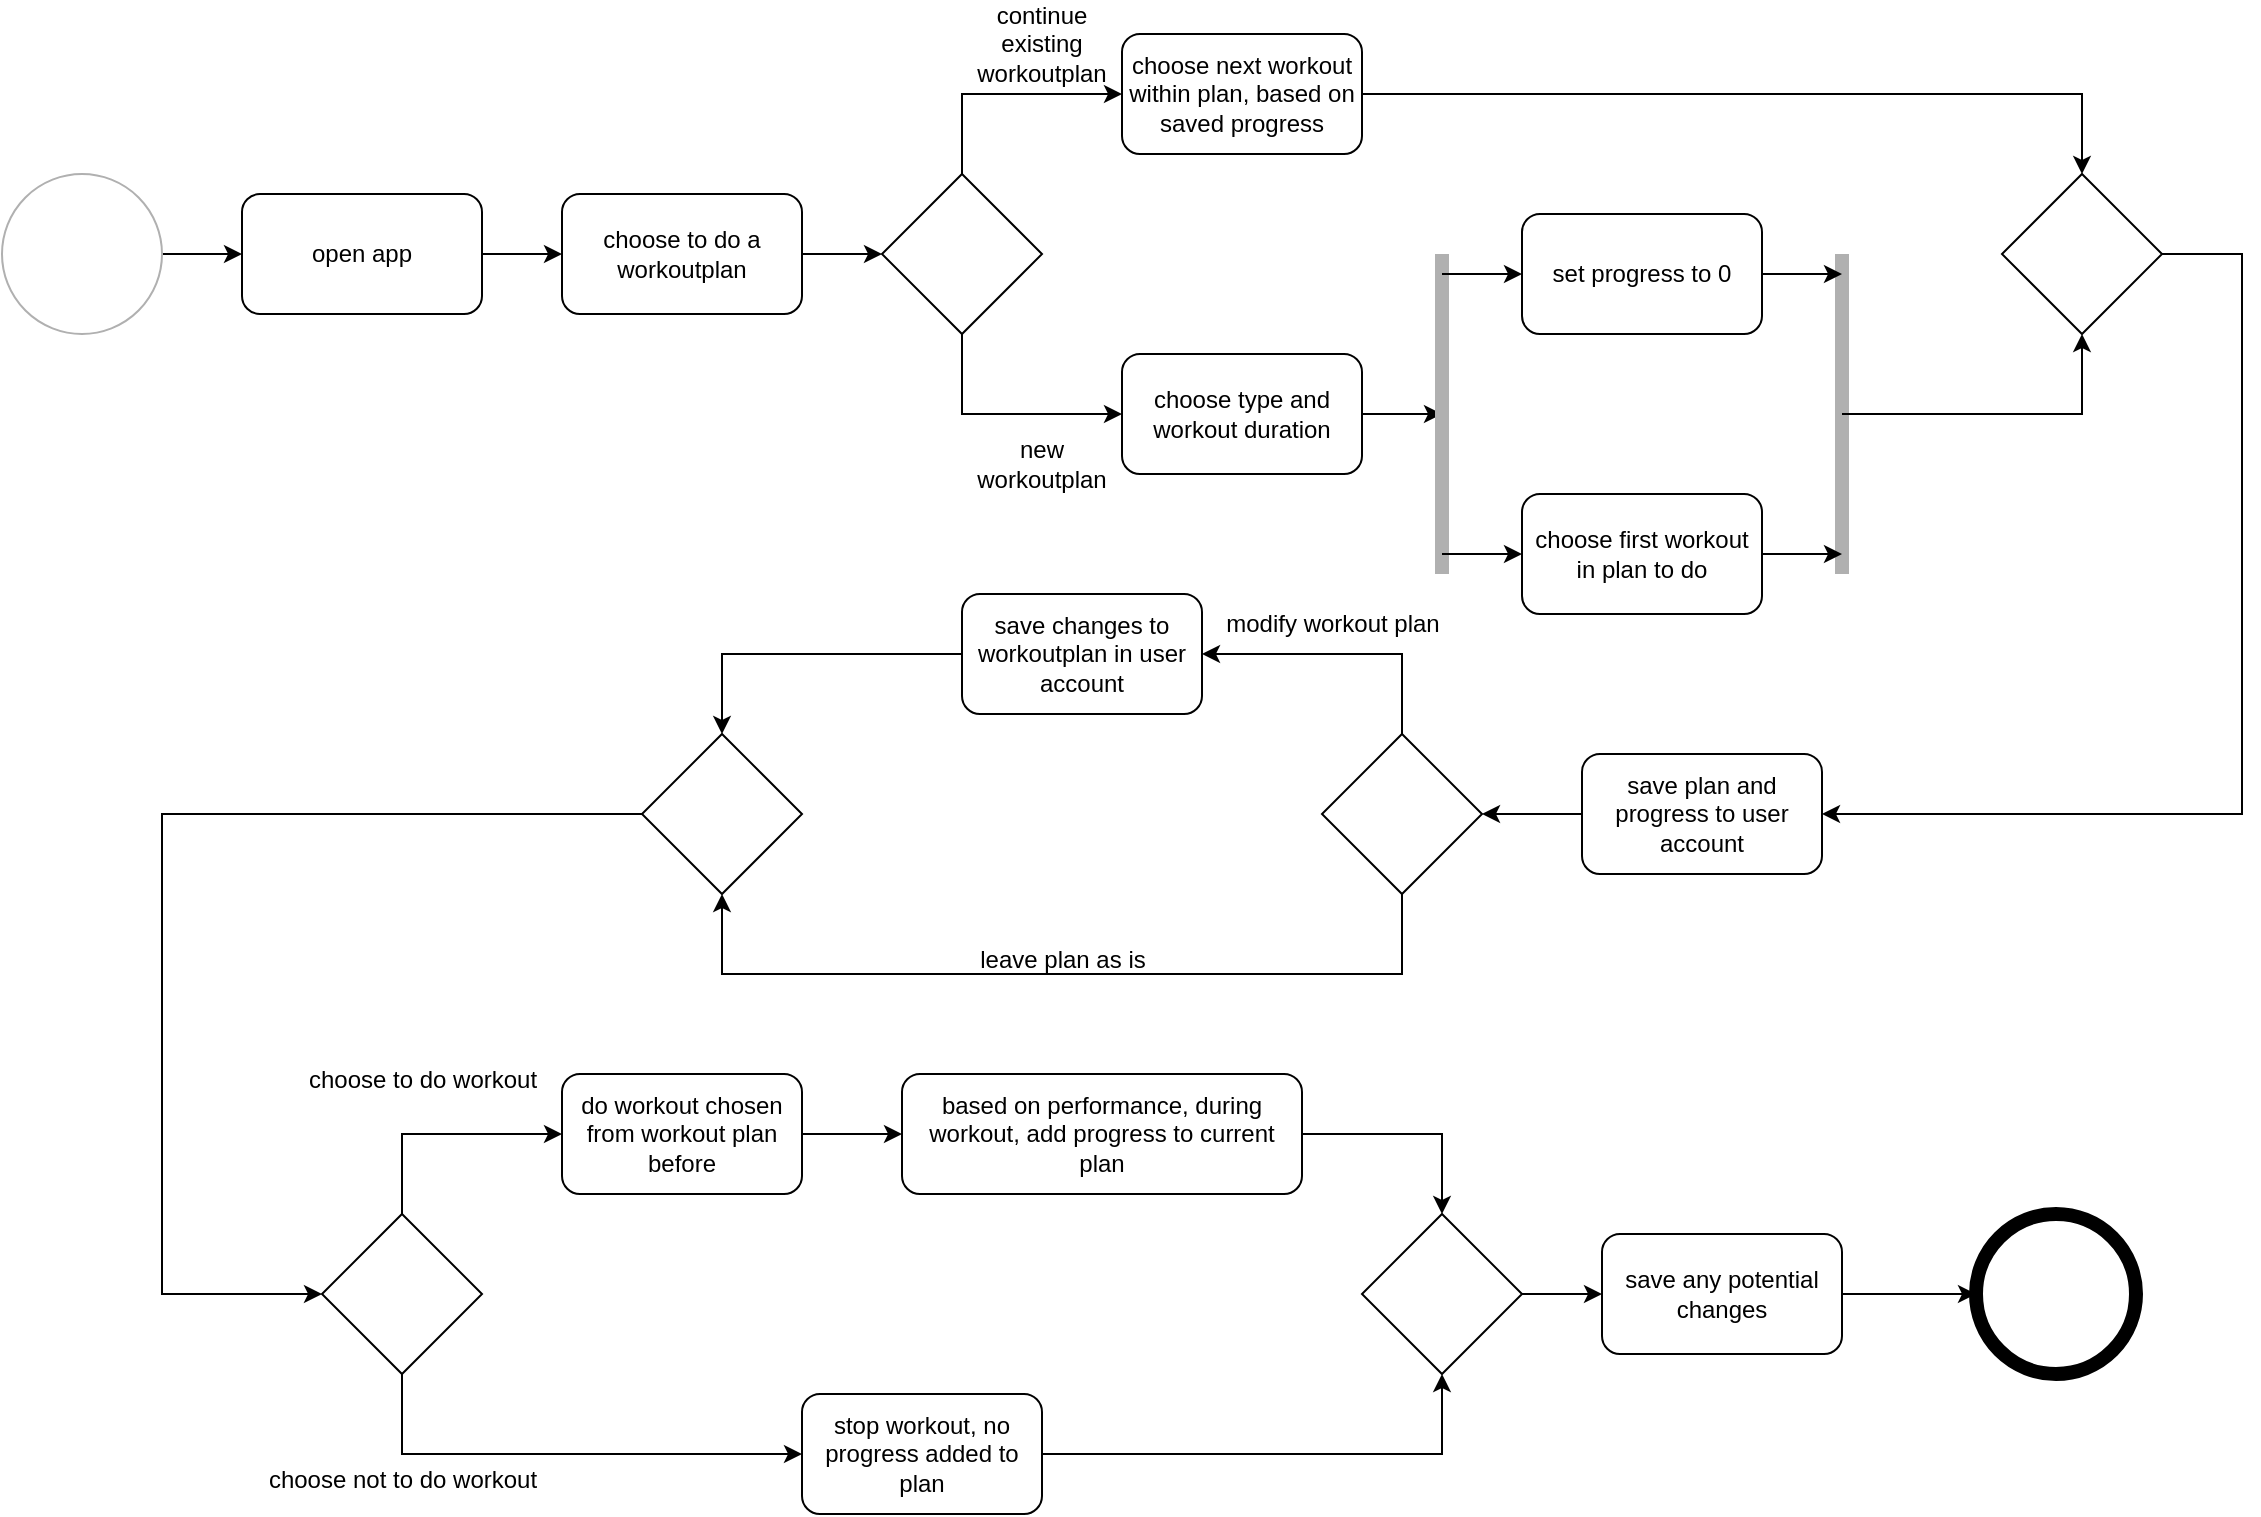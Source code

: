 <mxfile version="24.7.16">
  <diagram name="Pagina-1" id="L05xm2cFWZQFehzoaBD_">
    <mxGraphModel dx="2336" dy="777" grid="1" gridSize="10" guides="1" tooltips="1" connect="1" arrows="1" fold="1" page="1" pageScale="1" pageWidth="827" pageHeight="1169" background="none" math="0" shadow="0">
      <root>
        <mxCell id="0" />
        <mxCell id="1" parent="0" />
        <mxCell id="vVtvM1cFH9nauGQjWRPZ-2" style="edgeStyle=orthogonalEdgeStyle;rounded=0;orthogonalLoop=1;jettySize=auto;html=1;" edge="1" parent="1" source="vVtvM1cFH9nauGQjWRPZ-1" target="vVtvM1cFH9nauGQjWRPZ-3">
          <mxGeometry relative="1" as="geometry">
            <mxPoint x="120" y="160" as="targetPoint" />
          </mxGeometry>
        </mxCell>
        <mxCell id="vVtvM1cFH9nauGQjWRPZ-1" value="" style="ellipse;whiteSpace=wrap;html=1;aspect=fixed;strokeColor=#B0B0B0;" vertex="1" parent="1">
          <mxGeometry x="-160" y="120" width="80" height="80" as="geometry" />
        </mxCell>
        <mxCell id="vVtvM1cFH9nauGQjWRPZ-47" style="edgeStyle=orthogonalEdgeStyle;rounded=0;orthogonalLoop=1;jettySize=auto;html=1;entryX=0;entryY=0.5;entryDx=0;entryDy=0;" edge="1" parent="1" source="vVtvM1cFH9nauGQjWRPZ-3" target="vVtvM1cFH9nauGQjWRPZ-46">
          <mxGeometry relative="1" as="geometry" />
        </mxCell>
        <mxCell id="vVtvM1cFH9nauGQjWRPZ-3" value="open app" style="rounded=1;whiteSpace=wrap;html=1;" vertex="1" parent="1">
          <mxGeometry x="-40" y="130" width="120" height="60" as="geometry" />
        </mxCell>
        <mxCell id="vVtvM1cFH9nauGQjWRPZ-7" style="edgeStyle=orthogonalEdgeStyle;rounded=0;orthogonalLoop=1;jettySize=auto;html=1;" edge="1" parent="1" source="vVtvM1cFH9nauGQjWRPZ-6">
          <mxGeometry relative="1" as="geometry">
            <mxPoint x="400" y="80" as="targetPoint" />
            <Array as="points">
              <mxPoint x="320" y="80" />
              <mxPoint x="321" y="80" />
            </Array>
          </mxGeometry>
        </mxCell>
        <mxCell id="vVtvM1cFH9nauGQjWRPZ-8" style="edgeStyle=orthogonalEdgeStyle;rounded=0;orthogonalLoop=1;jettySize=auto;html=1;" edge="1" parent="1" source="vVtvM1cFH9nauGQjWRPZ-6">
          <mxGeometry relative="1" as="geometry">
            <mxPoint x="400" y="240" as="targetPoint" />
            <Array as="points">
              <mxPoint x="320" y="240" />
            </Array>
          </mxGeometry>
        </mxCell>
        <mxCell id="vVtvM1cFH9nauGQjWRPZ-6" value="" style="rhombus;whiteSpace=wrap;html=1;" vertex="1" parent="1">
          <mxGeometry x="280" y="120" width="80" height="80" as="geometry" />
        </mxCell>
        <mxCell id="vVtvM1cFH9nauGQjWRPZ-9" value="choose next workout within plan, based on saved progress" style="rounded=1;whiteSpace=wrap;html=1;" vertex="1" parent="1">
          <mxGeometry x="400" y="50" width="120" height="60" as="geometry" />
        </mxCell>
        <mxCell id="vVtvM1cFH9nauGQjWRPZ-15" style="edgeStyle=orthogonalEdgeStyle;rounded=0;orthogonalLoop=1;jettySize=auto;html=1;" edge="1" parent="1" source="vVtvM1cFH9nauGQjWRPZ-10">
          <mxGeometry relative="1" as="geometry">
            <mxPoint x="560" y="240" as="targetPoint" />
          </mxGeometry>
        </mxCell>
        <mxCell id="vVtvM1cFH9nauGQjWRPZ-10" value="choose type and workout duration" style="rounded=1;whiteSpace=wrap;html=1;" vertex="1" parent="1">
          <mxGeometry x="400" y="210" width="120" height="60" as="geometry" />
        </mxCell>
        <mxCell id="vVtvM1cFH9nauGQjWRPZ-11" value="new workoutplan" style="text;html=1;align=center;verticalAlign=middle;whiteSpace=wrap;rounded=0;" vertex="1" parent="1">
          <mxGeometry x="330" y="250" width="60" height="30" as="geometry" />
        </mxCell>
        <mxCell id="vVtvM1cFH9nauGQjWRPZ-12" value="continue existing workoutplan" style="text;html=1;align=center;verticalAlign=middle;whiteSpace=wrap;rounded=0;" vertex="1" parent="1">
          <mxGeometry x="330" y="40" width="60" height="30" as="geometry" />
        </mxCell>
        <mxCell id="vVtvM1cFH9nauGQjWRPZ-17" value="" style="rhombus;whiteSpace=wrap;html=1;" vertex="1" parent="1">
          <mxGeometry x="840" y="120" width="80" height="80" as="geometry" />
        </mxCell>
        <mxCell id="vVtvM1cFH9nauGQjWRPZ-32" style="edgeStyle=orthogonalEdgeStyle;rounded=0;orthogonalLoop=1;jettySize=auto;html=1;entryX=1;entryY=0.5;entryDx=0;entryDy=0;" edge="1" parent="1" source="vVtvM1cFH9nauGQjWRPZ-24" target="vVtvM1cFH9nauGQjWRPZ-31">
          <mxGeometry relative="1" as="geometry" />
        </mxCell>
        <mxCell id="vVtvM1cFH9nauGQjWRPZ-24" value="save plan and progress to user account" style="rounded=1;whiteSpace=wrap;html=1;" vertex="1" parent="1">
          <mxGeometry x="630" y="410" width="120" height="60" as="geometry" />
        </mxCell>
        <mxCell id="vVtvM1cFH9nauGQjWRPZ-69" style="edgeStyle=orthogonalEdgeStyle;rounded=0;orthogonalLoop=1;jettySize=auto;html=1;entryX=0.5;entryY=0;entryDx=0;entryDy=0;" edge="1" parent="1" source="vVtvM1cFH9nauGQjWRPZ-26" target="vVtvM1cFH9nauGQjWRPZ-68">
          <mxGeometry relative="1" as="geometry" />
        </mxCell>
        <mxCell id="vVtvM1cFH9nauGQjWRPZ-26" value="based on performance, during workout, add progress to current plan" style="rounded=1;whiteSpace=wrap;html=1;" vertex="1" parent="1">
          <mxGeometry x="290" y="570" width="200" height="60" as="geometry" />
        </mxCell>
        <mxCell id="vVtvM1cFH9nauGQjWRPZ-30" style="edgeStyle=orthogonalEdgeStyle;rounded=0;orthogonalLoop=1;jettySize=auto;html=1;" edge="1" parent="1" source="vVtvM1cFH9nauGQjWRPZ-28" target="vVtvM1cFH9nauGQjWRPZ-26">
          <mxGeometry relative="1" as="geometry" />
        </mxCell>
        <mxCell id="vVtvM1cFH9nauGQjWRPZ-28" value="do workout chosen from workout plan before" style="rounded=1;whiteSpace=wrap;html=1;" vertex="1" parent="1">
          <mxGeometry x="120" y="570" width="120" height="60" as="geometry" />
        </mxCell>
        <mxCell id="vVtvM1cFH9nauGQjWRPZ-31" value="" style="rhombus;whiteSpace=wrap;html=1;" vertex="1" parent="1">
          <mxGeometry x="500" y="400" width="80" height="80" as="geometry" />
        </mxCell>
        <mxCell id="vVtvM1cFH9nauGQjWRPZ-33" value="save changes to workoutplan in user account" style="rounded=1;whiteSpace=wrap;html=1;" vertex="1" parent="1">
          <mxGeometry x="320" y="330" width="120" height="60" as="geometry" />
        </mxCell>
        <mxCell id="vVtvM1cFH9nauGQjWRPZ-34" value="" style="rhombus;whiteSpace=wrap;html=1;" vertex="1" parent="1">
          <mxGeometry x="160" y="400" width="80" height="80" as="geometry" />
        </mxCell>
        <mxCell id="vVtvM1cFH9nauGQjWRPZ-37" value="" style="endArrow=classic;html=1;rounded=0;exitX=0.5;exitY=0;exitDx=0;exitDy=0;entryX=1;entryY=0.5;entryDx=0;entryDy=0;" edge="1" parent="1" source="vVtvM1cFH9nauGQjWRPZ-31" target="vVtvM1cFH9nauGQjWRPZ-33">
          <mxGeometry width="50" height="50" relative="1" as="geometry">
            <mxPoint x="540" y="390" as="sourcePoint" />
            <mxPoint x="440" y="280" as="targetPoint" />
            <Array as="points">
              <mxPoint x="540" y="360" />
            </Array>
          </mxGeometry>
        </mxCell>
        <mxCell id="vVtvM1cFH9nauGQjWRPZ-38" value="" style="endArrow=classic;html=1;rounded=0;exitX=0;exitY=0.5;exitDx=0;exitDy=0;entryX=0.5;entryY=0;entryDx=0;entryDy=0;" edge="1" parent="1" source="vVtvM1cFH9nauGQjWRPZ-33" target="vVtvM1cFH9nauGQjWRPZ-34">
          <mxGeometry width="50" height="50" relative="1" as="geometry">
            <mxPoint x="390" y="330" as="sourcePoint" />
            <mxPoint x="440" y="280" as="targetPoint" />
            <Array as="points">
              <mxPoint x="200" y="360" />
            </Array>
          </mxGeometry>
        </mxCell>
        <mxCell id="vVtvM1cFH9nauGQjWRPZ-39" value="modify workout plan" style="text;html=1;align=center;verticalAlign=middle;resizable=0;points=[];autosize=1;strokeColor=none;fillColor=none;" vertex="1" parent="1">
          <mxGeometry x="440" y="330" width="130" height="30" as="geometry" />
        </mxCell>
        <mxCell id="vVtvM1cFH9nauGQjWRPZ-41" value="" style="endArrow=classic;html=1;rounded=0;exitX=0.5;exitY=1;exitDx=0;exitDy=0;entryX=0.5;entryY=1;entryDx=0;entryDy=0;" edge="1" parent="1" source="vVtvM1cFH9nauGQjWRPZ-31" target="vVtvM1cFH9nauGQjWRPZ-34">
          <mxGeometry width="50" height="50" relative="1" as="geometry">
            <mxPoint x="390" y="330" as="sourcePoint" />
            <mxPoint x="440" y="280" as="targetPoint" />
            <Array as="points">
              <mxPoint x="540" y="520" />
              <mxPoint x="200" y="520" />
            </Array>
          </mxGeometry>
        </mxCell>
        <mxCell id="vVtvM1cFH9nauGQjWRPZ-42" value="leave plan as is" style="text;html=1;align=center;verticalAlign=middle;resizable=0;points=[];autosize=1;strokeColor=none;fillColor=none;" vertex="1" parent="1">
          <mxGeometry x="315" y="498" width="110" height="30" as="geometry" />
        </mxCell>
        <mxCell id="vVtvM1cFH9nauGQjWRPZ-44" value="" style="ellipse;whiteSpace=wrap;html=1;aspect=fixed;strokeWidth=7;" vertex="1" parent="1">
          <mxGeometry x="827" y="640" width="80" height="80" as="geometry" />
        </mxCell>
        <mxCell id="vVtvM1cFH9nauGQjWRPZ-48" style="edgeStyle=orthogonalEdgeStyle;rounded=0;orthogonalLoop=1;jettySize=auto;html=1;entryX=0;entryY=0.5;entryDx=0;entryDy=0;" edge="1" parent="1" source="vVtvM1cFH9nauGQjWRPZ-46" target="vVtvM1cFH9nauGQjWRPZ-6">
          <mxGeometry relative="1" as="geometry" />
        </mxCell>
        <mxCell id="vVtvM1cFH9nauGQjWRPZ-46" value="choose to do a workoutplan" style="rounded=1;whiteSpace=wrap;html=1;" vertex="1" parent="1">
          <mxGeometry x="120" y="130" width="120" height="60" as="geometry" />
        </mxCell>
        <mxCell id="vVtvM1cFH9nauGQjWRPZ-49" value="" style="endArrow=none;html=1;rounded=0;strokeWidth=7;strokeColor=#B0B0B0;" edge="1" parent="1">
          <mxGeometry width="50" height="50" relative="1" as="geometry">
            <mxPoint x="560" y="320" as="sourcePoint" />
            <mxPoint x="560" y="160" as="targetPoint" />
          </mxGeometry>
        </mxCell>
        <mxCell id="vVtvM1cFH9nauGQjWRPZ-50" value="set progress to 0" style="rounded=1;whiteSpace=wrap;html=1;" vertex="1" parent="1">
          <mxGeometry x="600" y="140" width="120" height="60" as="geometry" />
        </mxCell>
        <mxCell id="vVtvM1cFH9nauGQjWRPZ-51" value="choose first workout in plan to do" style="rounded=1;whiteSpace=wrap;html=1;" vertex="1" parent="1">
          <mxGeometry x="600" y="280" width="120" height="60" as="geometry" />
        </mxCell>
        <mxCell id="vVtvM1cFH9nauGQjWRPZ-52" value="" style="endArrow=classic;html=1;rounded=0;entryX=0;entryY=0.5;entryDx=0;entryDy=0;" edge="1" parent="1" target="vVtvM1cFH9nauGQjWRPZ-50">
          <mxGeometry width="50" height="50" relative="1" as="geometry">
            <mxPoint x="560" y="170" as="sourcePoint" />
            <mxPoint x="440" y="280" as="targetPoint" />
          </mxGeometry>
        </mxCell>
        <mxCell id="vVtvM1cFH9nauGQjWRPZ-53" value="" style="endArrow=classic;html=1;rounded=0;entryX=0;entryY=0.5;entryDx=0;entryDy=0;" edge="1" parent="1" target="vVtvM1cFH9nauGQjWRPZ-51">
          <mxGeometry width="50" height="50" relative="1" as="geometry">
            <mxPoint x="560" y="310" as="sourcePoint" />
            <mxPoint x="440" y="280" as="targetPoint" />
          </mxGeometry>
        </mxCell>
        <mxCell id="vVtvM1cFH9nauGQjWRPZ-54" value="" style="endArrow=none;html=1;rounded=0;strokeWidth=7;strokeColor=#B0B0B0;" edge="1" parent="1">
          <mxGeometry width="50" height="50" relative="1" as="geometry">
            <mxPoint x="760" y="320" as="sourcePoint" />
            <mxPoint x="760" y="160" as="targetPoint" />
          </mxGeometry>
        </mxCell>
        <mxCell id="vVtvM1cFH9nauGQjWRPZ-56" value="" style="endArrow=classic;html=1;rounded=0;exitX=1;exitY=0.5;exitDx=0;exitDy=0;" edge="1" parent="1" source="vVtvM1cFH9nauGQjWRPZ-50">
          <mxGeometry width="50" height="50" relative="1" as="geometry">
            <mxPoint x="390" y="330" as="sourcePoint" />
            <mxPoint x="760" y="170" as="targetPoint" />
          </mxGeometry>
        </mxCell>
        <mxCell id="vVtvM1cFH9nauGQjWRPZ-57" value="" style="endArrow=classic;html=1;rounded=0;exitX=1;exitY=0.5;exitDx=0;exitDy=0;" edge="1" parent="1" source="vVtvM1cFH9nauGQjWRPZ-51">
          <mxGeometry width="50" height="50" relative="1" as="geometry">
            <mxPoint x="390" y="330" as="sourcePoint" />
            <mxPoint x="760" y="310" as="targetPoint" />
          </mxGeometry>
        </mxCell>
        <mxCell id="vVtvM1cFH9nauGQjWRPZ-58" value="" style="endArrow=classic;html=1;rounded=0;entryX=0.5;entryY=1;entryDx=0;entryDy=0;" edge="1" parent="1" target="vVtvM1cFH9nauGQjWRPZ-17">
          <mxGeometry width="50" height="50" relative="1" as="geometry">
            <mxPoint x="760" y="240" as="sourcePoint" />
            <mxPoint x="440" y="280" as="targetPoint" />
            <Array as="points">
              <mxPoint x="880" y="240" />
            </Array>
          </mxGeometry>
        </mxCell>
        <mxCell id="vVtvM1cFH9nauGQjWRPZ-59" value="" style="endArrow=classic;html=1;rounded=0;exitX=1;exitY=0.5;exitDx=0;exitDy=0;entryX=0.5;entryY=0;entryDx=0;entryDy=0;" edge="1" parent="1" source="vVtvM1cFH9nauGQjWRPZ-9" target="vVtvM1cFH9nauGQjWRPZ-17">
          <mxGeometry width="50" height="50" relative="1" as="geometry">
            <mxPoint x="390" y="330" as="sourcePoint" />
            <mxPoint x="440" y="280" as="targetPoint" />
            <Array as="points">
              <mxPoint x="880" y="80" />
            </Array>
          </mxGeometry>
        </mxCell>
        <mxCell id="vVtvM1cFH9nauGQjWRPZ-60" value="" style="endArrow=classic;html=1;rounded=0;exitX=1;exitY=0.5;exitDx=0;exitDy=0;entryX=1;entryY=0.5;entryDx=0;entryDy=0;" edge="1" parent="1" source="vVtvM1cFH9nauGQjWRPZ-17" target="vVtvM1cFH9nauGQjWRPZ-24">
          <mxGeometry width="50" height="50" relative="1" as="geometry">
            <mxPoint x="390" y="330" as="sourcePoint" />
            <mxPoint x="440" y="280" as="targetPoint" />
            <Array as="points">
              <mxPoint x="960" y="160" />
              <mxPoint x="960" y="440" />
            </Array>
          </mxGeometry>
        </mxCell>
        <mxCell id="vVtvM1cFH9nauGQjWRPZ-61" value="" style="endArrow=classic;html=1;rounded=0;exitX=0;exitY=0.5;exitDx=0;exitDy=0;" edge="1" parent="1" source="vVtvM1cFH9nauGQjWRPZ-34">
          <mxGeometry width="50" height="50" relative="1" as="geometry">
            <mxPoint x="390" y="480" as="sourcePoint" />
            <mxPoint y="680" as="targetPoint" />
            <Array as="points">
              <mxPoint x="-80" y="440" />
              <mxPoint x="-80" y="680" />
            </Array>
          </mxGeometry>
        </mxCell>
        <mxCell id="vVtvM1cFH9nauGQjWRPZ-80" style="edgeStyle=orthogonalEdgeStyle;rounded=0;orthogonalLoop=1;jettySize=auto;html=1;entryX=0;entryY=0.5;entryDx=0;entryDy=0;exitX=0.5;exitY=1;exitDx=0;exitDy=0;" edge="1" parent="1" source="vVtvM1cFH9nauGQjWRPZ-62" target="vVtvM1cFH9nauGQjWRPZ-78">
          <mxGeometry relative="1" as="geometry" />
        </mxCell>
        <mxCell id="vVtvM1cFH9nauGQjWRPZ-62" value="" style="rhombus;whiteSpace=wrap;html=1;" vertex="1" parent="1">
          <mxGeometry y="640" width="80" height="80" as="geometry" />
        </mxCell>
        <mxCell id="vVtvM1cFH9nauGQjWRPZ-66" value="" style="endArrow=classic;html=1;rounded=0;exitX=0.5;exitY=0;exitDx=0;exitDy=0;entryX=0;entryY=0.5;entryDx=0;entryDy=0;" edge="1" parent="1" source="vVtvM1cFH9nauGQjWRPZ-62" target="vVtvM1cFH9nauGQjWRPZ-28">
          <mxGeometry width="50" height="50" relative="1" as="geometry">
            <mxPoint x="50" y="630" as="sourcePoint" />
            <mxPoint x="490" y="360" as="targetPoint" />
            <Array as="points">
              <mxPoint x="40" y="600" />
            </Array>
          </mxGeometry>
        </mxCell>
        <mxCell id="vVtvM1cFH9nauGQjWRPZ-67" value="choose to do workout" style="text;html=1;align=center;verticalAlign=middle;resizable=0;points=[];autosize=1;strokeColor=none;fillColor=none;" vertex="1" parent="1">
          <mxGeometry x="-20" y="558" width="140" height="30" as="geometry" />
        </mxCell>
        <mxCell id="vVtvM1cFH9nauGQjWRPZ-73" style="edgeStyle=orthogonalEdgeStyle;rounded=0;orthogonalLoop=1;jettySize=auto;html=1;entryX=0;entryY=0.5;entryDx=0;entryDy=0;" edge="1" parent="1" source="vVtvM1cFH9nauGQjWRPZ-68" target="vVtvM1cFH9nauGQjWRPZ-72">
          <mxGeometry relative="1" as="geometry" />
        </mxCell>
        <mxCell id="vVtvM1cFH9nauGQjWRPZ-68" value="" style="rhombus;whiteSpace=wrap;html=1;" vertex="1" parent="1">
          <mxGeometry x="520" y="640" width="80" height="80" as="geometry" />
        </mxCell>
        <mxCell id="vVtvM1cFH9nauGQjWRPZ-74" style="edgeStyle=orthogonalEdgeStyle;rounded=0;orthogonalLoop=1;jettySize=auto;html=1;entryX=0;entryY=0.5;entryDx=0;entryDy=0;" edge="1" parent="1" source="vVtvM1cFH9nauGQjWRPZ-72" target="vVtvM1cFH9nauGQjWRPZ-44">
          <mxGeometry relative="1" as="geometry" />
        </mxCell>
        <mxCell id="vVtvM1cFH9nauGQjWRPZ-72" value="save any potential changes" style="rounded=1;whiteSpace=wrap;html=1;" vertex="1" parent="1">
          <mxGeometry x="640" y="650" width="120" height="60" as="geometry" />
        </mxCell>
        <mxCell id="vVtvM1cFH9nauGQjWRPZ-82" style="edgeStyle=orthogonalEdgeStyle;rounded=0;orthogonalLoop=1;jettySize=auto;html=1;entryX=0.5;entryY=1;entryDx=0;entryDy=0;" edge="1" parent="1" source="vVtvM1cFH9nauGQjWRPZ-78" target="vVtvM1cFH9nauGQjWRPZ-68">
          <mxGeometry relative="1" as="geometry" />
        </mxCell>
        <mxCell id="vVtvM1cFH9nauGQjWRPZ-78" value="stop workout, no progress added to plan" style="rounded=1;whiteSpace=wrap;html=1;" vertex="1" parent="1">
          <mxGeometry x="240" y="730" width="120" height="60" as="geometry" />
        </mxCell>
        <mxCell id="vVtvM1cFH9nauGQjWRPZ-81" value="choose not to do workout" style="text;html=1;align=center;verticalAlign=middle;resizable=0;points=[];autosize=1;strokeColor=none;fillColor=none;" vertex="1" parent="1">
          <mxGeometry x="-40" y="758" width="160" height="30" as="geometry" />
        </mxCell>
      </root>
    </mxGraphModel>
  </diagram>
</mxfile>
